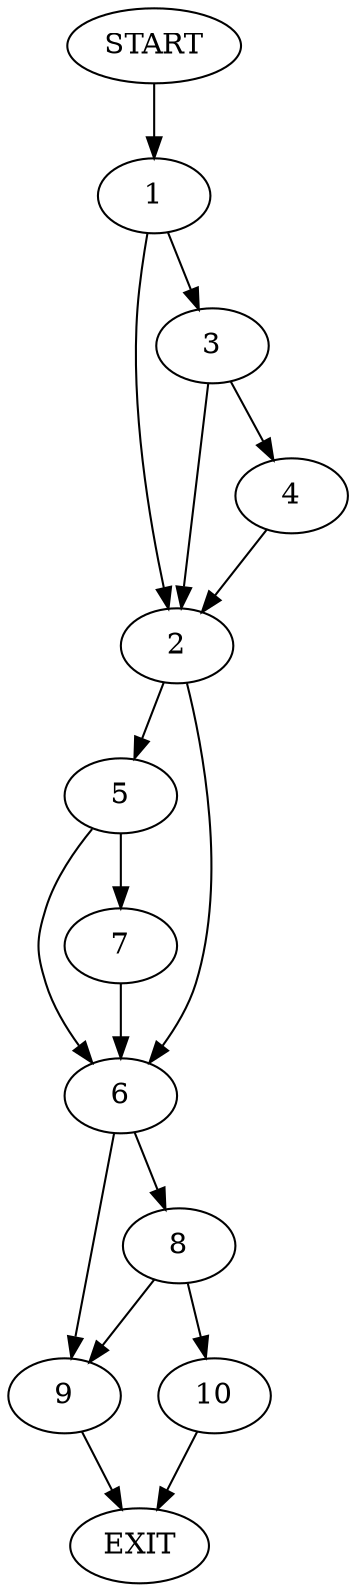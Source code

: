 digraph {
0 [label="START"]
11 [label="EXIT"]
0 -> 1
1 -> 2
1 -> 3
3 -> 2
3 -> 4
2 -> 5
2 -> 6
4 -> 2
5 -> 7
5 -> 6
6 -> 8
6 -> 9
7 -> 6
8 -> 10
8 -> 9
9 -> 11
10 -> 11
}

